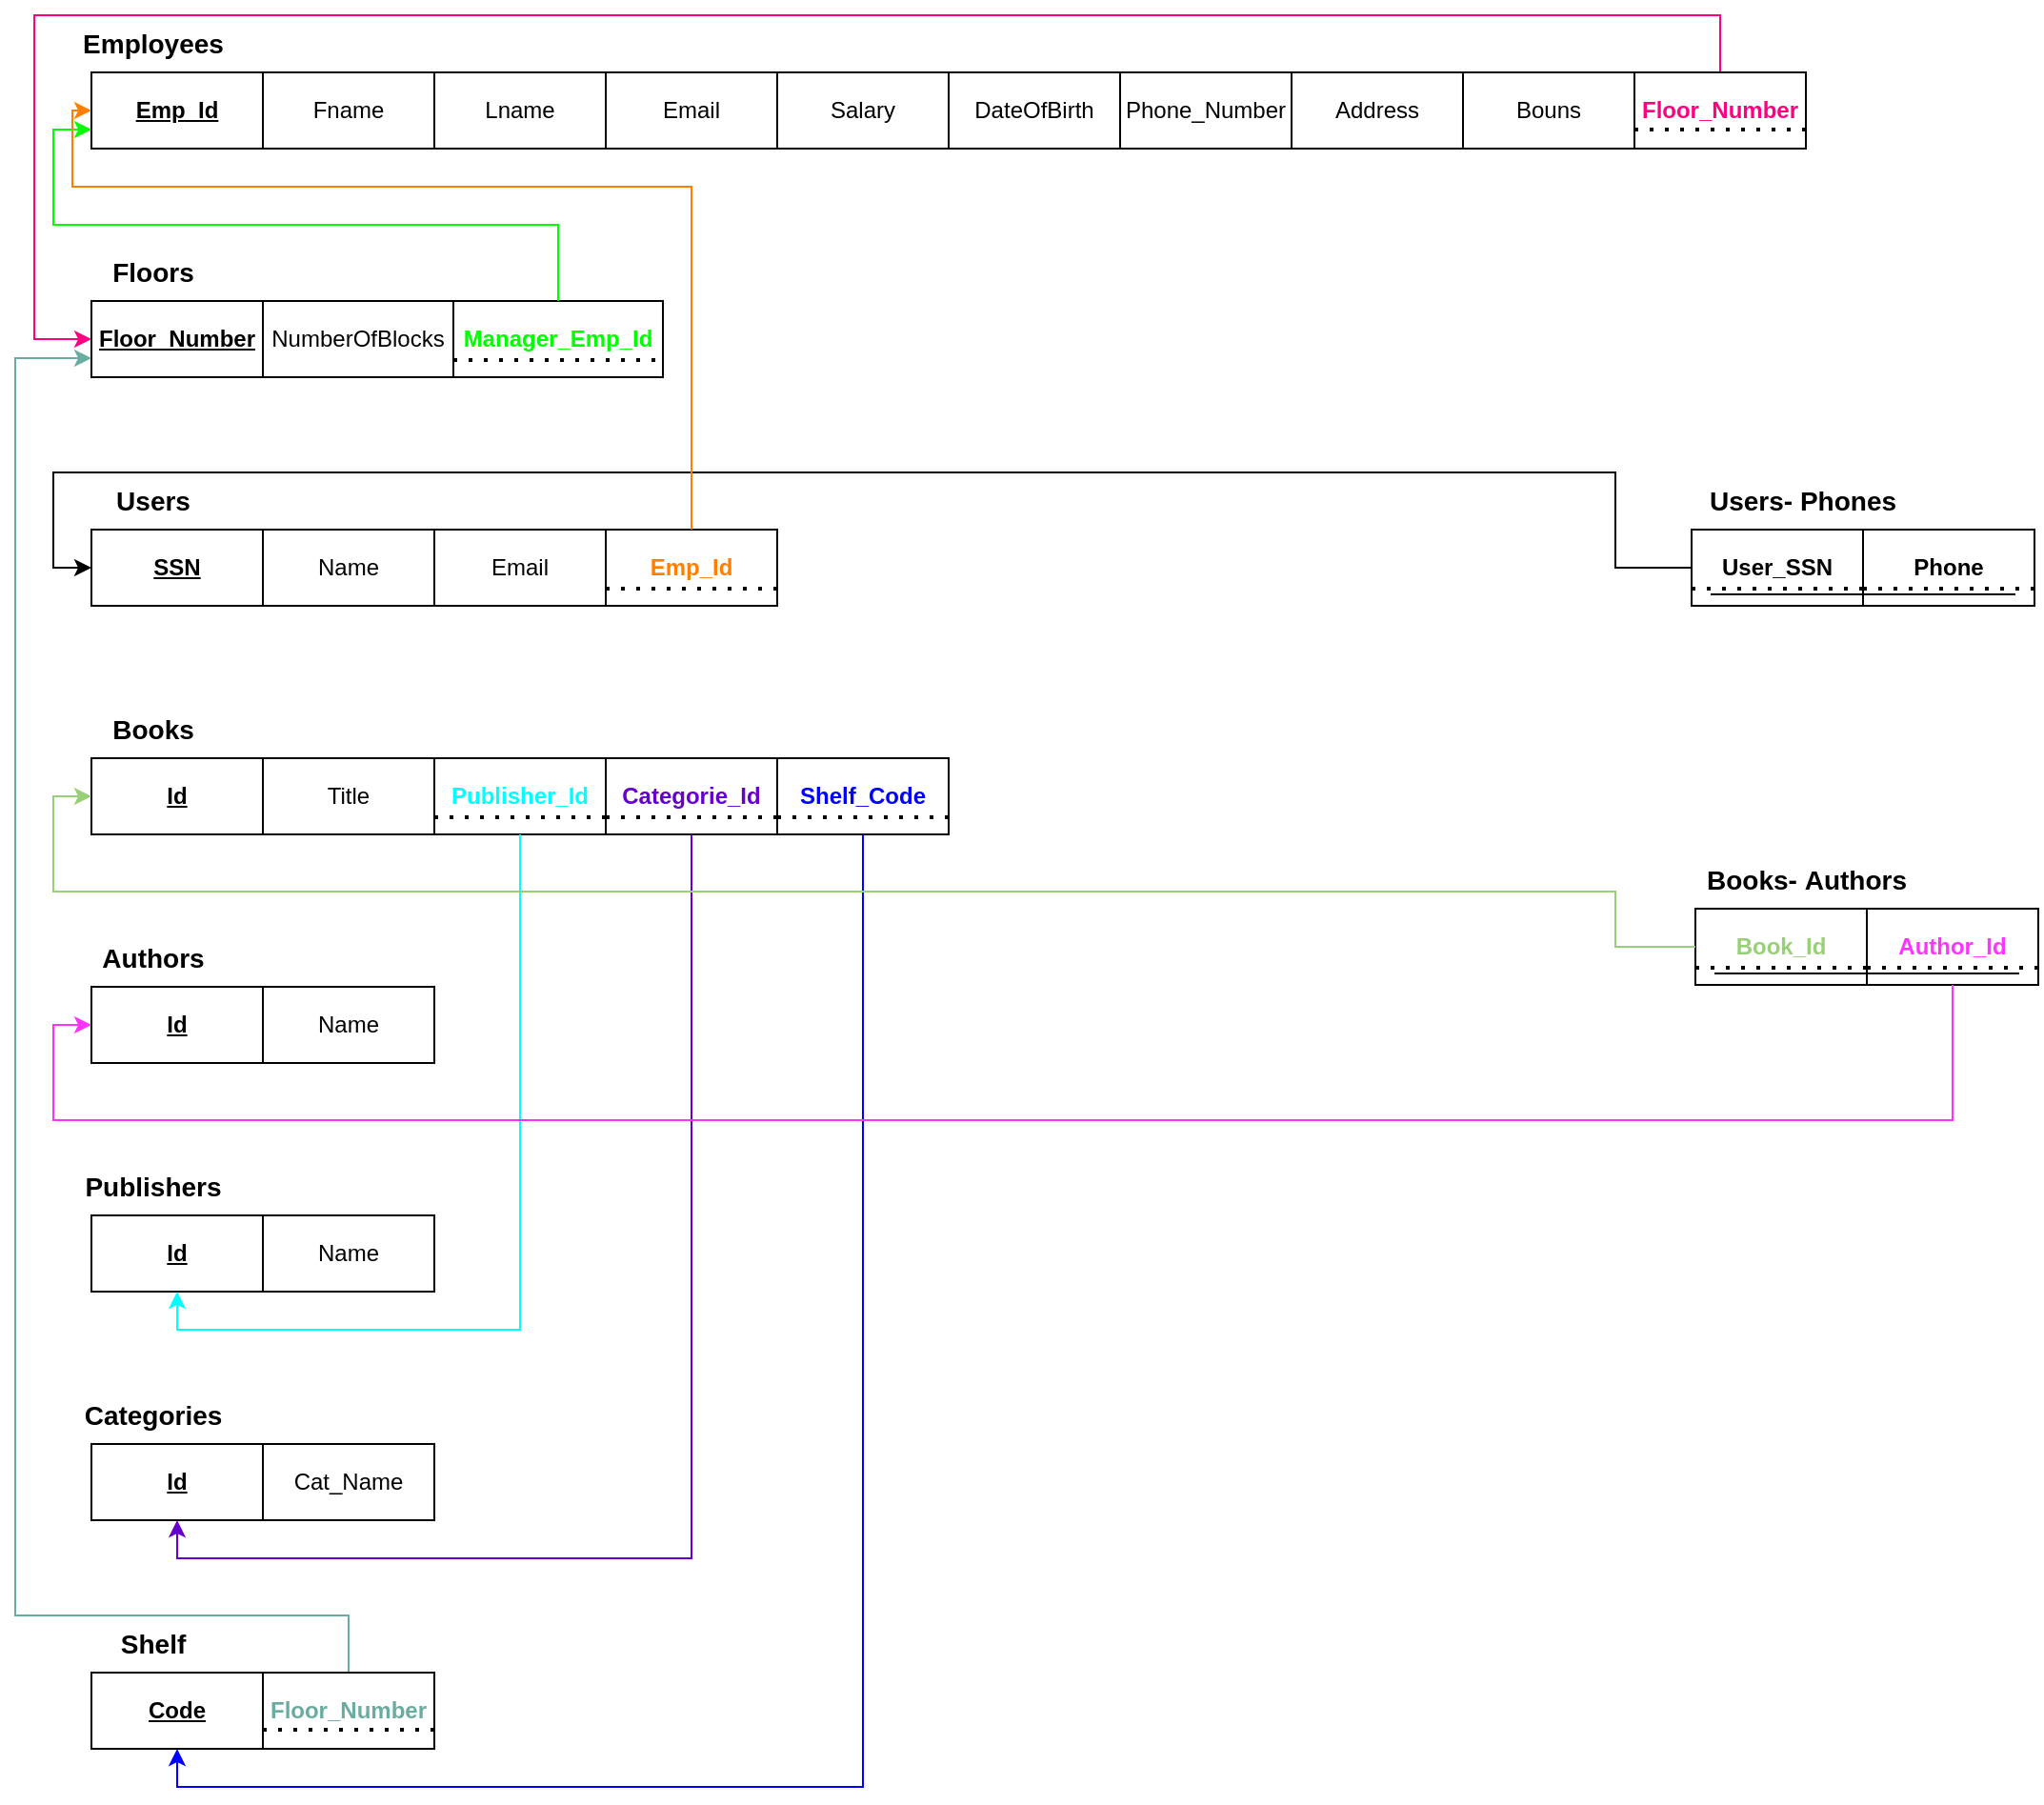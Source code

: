 <mxfile version="24.5.4" type="github" pages="2">
  <diagram name="Page-1" id="48r8_cQcaq0VpSJvsRTj">
    <mxGraphModel dx="2261" dy="772" grid="1" gridSize="10" guides="1" tooltips="1" connect="1" arrows="1" fold="1" page="1" pageScale="1" pageWidth="827" pageHeight="1169" math="0" shadow="0">
      <root>
        <mxCell id="0" />
        <mxCell id="1" parent="0" />
        <mxCell id="ifqbsIFiNC7K6bk33Mm2-1" value="&lt;b&gt;&lt;u&gt;Emp_Id&lt;/u&gt;&lt;/b&gt;" style="rounded=0;whiteSpace=wrap;html=1;" vertex="1" parent="1">
          <mxGeometry x="40" y="70" width="90" height="40" as="geometry" />
        </mxCell>
        <mxCell id="ifqbsIFiNC7K6bk33Mm2-2" value="Fname" style="rounded=0;whiteSpace=wrap;html=1;" vertex="1" parent="1">
          <mxGeometry x="130" y="70" width="90" height="40" as="geometry" />
        </mxCell>
        <mxCell id="ifqbsIFiNC7K6bk33Mm2-3" value="&lt;b&gt;&lt;font style=&quot;font-size: 14px;&quot;&gt;Employees&lt;/font&gt;&lt;/b&gt;" style="text;html=1;align=center;verticalAlign=middle;resizable=0;points=[];autosize=1;strokeColor=none;fillColor=none;" vertex="1" parent="1">
          <mxGeometry x="22" y="40" width="100" height="30" as="geometry" />
        </mxCell>
        <mxCell id="ifqbsIFiNC7K6bk33Mm2-4" value="Lname" style="rounded=0;whiteSpace=wrap;html=1;" vertex="1" parent="1">
          <mxGeometry x="220" y="70" width="90" height="40" as="geometry" />
        </mxCell>
        <mxCell id="ifqbsIFiNC7K6bk33Mm2-5" value="Email" style="rounded=0;whiteSpace=wrap;html=1;" vertex="1" parent="1">
          <mxGeometry x="310" y="70" width="90" height="40" as="geometry" />
        </mxCell>
        <mxCell id="ifqbsIFiNC7K6bk33Mm2-6" value="Salary" style="rounded=0;whiteSpace=wrap;html=1;" vertex="1" parent="1">
          <mxGeometry x="400" y="70" width="90" height="40" as="geometry" />
        </mxCell>
        <mxCell id="ifqbsIFiNC7K6bk33Mm2-7" value="DateOfBirth" style="rounded=0;whiteSpace=wrap;html=1;" vertex="1" parent="1">
          <mxGeometry x="490" y="70" width="90" height="40" as="geometry" />
        </mxCell>
        <mxCell id="ifqbsIFiNC7K6bk33Mm2-8" value="Phone_Number" style="rounded=0;whiteSpace=wrap;html=1;" vertex="1" parent="1">
          <mxGeometry x="580" y="70" width="90" height="40" as="geometry" />
        </mxCell>
        <mxCell id="ifqbsIFiNC7K6bk33Mm2-9" value="Address" style="rounded=0;whiteSpace=wrap;html=1;" vertex="1" parent="1">
          <mxGeometry x="670" y="70" width="90" height="40" as="geometry" />
        </mxCell>
        <mxCell id="ifqbsIFiNC7K6bk33Mm2-10" value="" style="group" vertex="1" connectable="0" parent="1">
          <mxGeometry x="760" y="70" width="90" height="40" as="geometry" />
        </mxCell>
        <mxCell id="ifqbsIFiNC7K6bk33Mm2-11" value="Bouns" style="rounded=0;whiteSpace=wrap;html=1;" vertex="1" parent="ifqbsIFiNC7K6bk33Mm2-10">
          <mxGeometry width="90" height="40" as="geometry" />
        </mxCell>
        <mxCell id="ifqbsIFiNC7K6bk33Mm2-13" value="&lt;b&gt;&lt;u&gt;Floor_Number&lt;/u&gt;&lt;/b&gt;" style="rounded=0;whiteSpace=wrap;html=1;" vertex="1" parent="1">
          <mxGeometry x="40" y="190" width="90" height="40" as="geometry" />
        </mxCell>
        <mxCell id="ifqbsIFiNC7K6bk33Mm2-14" value="NumberOfBlocks" style="rounded=0;whiteSpace=wrap;html=1;" vertex="1" parent="1">
          <mxGeometry x="130" y="190" width="100" height="40" as="geometry" />
        </mxCell>
        <mxCell id="ifqbsIFiNC7K6bk33Mm2-15" value="&lt;font style=&quot;font-size: 14px;&quot;&gt;&lt;b&gt;Floors&lt;/b&gt;&lt;/font&gt;" style="text;html=1;align=center;verticalAlign=middle;resizable=0;points=[];autosize=1;strokeColor=none;fillColor=none;" vertex="1" parent="1">
          <mxGeometry x="37" y="160" width="70" height="30" as="geometry" />
        </mxCell>
        <mxCell id="ifqbsIFiNC7K6bk33Mm2-24" value="&lt;b&gt;&lt;u&gt;SSN&lt;/u&gt;&lt;/b&gt;" style="rounded=0;whiteSpace=wrap;html=1;" vertex="1" parent="1">
          <mxGeometry x="40" y="310" width="90" height="40" as="geometry" />
        </mxCell>
        <mxCell id="ifqbsIFiNC7K6bk33Mm2-25" value="Name" style="rounded=0;whiteSpace=wrap;html=1;" vertex="1" parent="1">
          <mxGeometry x="130" y="310" width="90" height="40" as="geometry" />
        </mxCell>
        <mxCell id="ifqbsIFiNC7K6bk33Mm2-26" value="&lt;b&gt;&lt;font style=&quot;font-size: 14px;&quot;&gt;Users&lt;/font&gt;&lt;/b&gt;" style="text;html=1;align=center;verticalAlign=middle;resizable=0;points=[];autosize=1;strokeColor=none;fillColor=none;" vertex="1" parent="1">
          <mxGeometry x="42" y="280" width="60" height="30" as="geometry" />
        </mxCell>
        <mxCell id="ifqbsIFiNC7K6bk33Mm2-27" value="Email" style="rounded=0;whiteSpace=wrap;html=1;" vertex="1" parent="1">
          <mxGeometry x="220" y="310" width="90" height="40" as="geometry" />
        </mxCell>
        <mxCell id="Z6h4m0RtbVxEihFNf78y-1" value="&lt;b&gt;&lt;font style=&quot;font-size: 14px;&quot;&gt;Users&lt;/font&gt;&lt;/b&gt;&lt;b&gt;&lt;font style=&quot;font-size: 14px;&quot;&gt;-&amp;nbsp;&lt;/font&gt;&lt;/b&gt;&lt;font style=&quot;font-size: 14px;&quot;&gt;&lt;b&gt;Phones&lt;/b&gt;&lt;/font&gt;" style="text;html=1;align=center;verticalAlign=middle;resizable=0;points=[];autosize=1;strokeColor=none;fillColor=none;" vertex="1" parent="1">
          <mxGeometry x="878" y="280" width="120" height="30" as="geometry" />
        </mxCell>
        <mxCell id="Z6h4m0RtbVxEihFNf78y-2" value="" style="group" vertex="1" connectable="0" parent="1">
          <mxGeometry x="880" y="310" width="90" height="40" as="geometry" />
        </mxCell>
        <mxCell id="Z6h4m0RtbVxEihFNf78y-3" value="&lt;span style=&quot;text-wrap: nowrap;&quot;&gt;&lt;font style=&quot;font-size: 12px;&quot;&gt;&lt;b&gt;User_SSN&lt;/b&gt;&lt;/font&gt;&lt;/span&gt;" style="rounded=0;whiteSpace=wrap;html=1;" vertex="1" parent="Z6h4m0RtbVxEihFNf78y-2">
          <mxGeometry width="90" height="40" as="geometry" />
        </mxCell>
        <mxCell id="Z6h4m0RtbVxEihFNf78y-4" value="" style="endArrow=none;dashed=1;html=1;dashPattern=1 3;strokeWidth=2;rounded=0;" edge="1" parent="Z6h4m0RtbVxEihFNf78y-2">
          <mxGeometry width="50" height="50" relative="1" as="geometry">
            <mxPoint y="31" as="sourcePoint" />
            <mxPoint x="90" y="31" as="targetPoint" />
          </mxGeometry>
        </mxCell>
        <mxCell id="Z6h4m0RtbVxEihFNf78y-5" value="" style="group" vertex="1" connectable="0" parent="1">
          <mxGeometry x="970" y="310" width="90" height="40" as="geometry" />
        </mxCell>
        <mxCell id="Z6h4m0RtbVxEihFNf78y-6" value="&lt;b style=&quot;text-wrap: nowrap;&quot;&gt;Phone&lt;/b&gt;" style="rounded=0;whiteSpace=wrap;html=1;" vertex="1" parent="Z6h4m0RtbVxEihFNf78y-5">
          <mxGeometry width="90" height="40" as="geometry" />
        </mxCell>
        <mxCell id="Z6h4m0RtbVxEihFNf78y-7" value="" style="endArrow=none;dashed=1;html=1;dashPattern=1 3;strokeWidth=2;rounded=0;" edge="1" parent="Z6h4m0RtbVxEihFNf78y-5">
          <mxGeometry width="50" height="50" relative="1" as="geometry">
            <mxPoint y="31" as="sourcePoint" />
            <mxPoint x="90" y="31" as="targetPoint" />
          </mxGeometry>
        </mxCell>
        <mxCell id="Z6h4m0RtbVxEihFNf78y-8" value="" style="endArrow=none;html=1;rounded=0;" edge="1" parent="1">
          <mxGeometry width="50" height="50" relative="1" as="geometry">
            <mxPoint x="890" y="344" as="sourcePoint" />
            <mxPoint x="1050" y="344" as="targetPoint" />
          </mxGeometry>
        </mxCell>
        <mxCell id="auoGJHAUkfaszxVUS1Kx-1" style="edgeStyle=orthogonalEdgeStyle;rounded=0;orthogonalLoop=1;jettySize=auto;html=1;exitX=0;exitY=0.5;exitDx=0;exitDy=0;entryX=0;entryY=0.5;entryDx=0;entryDy=0;" edge="1" parent="1" source="Z6h4m0RtbVxEihFNf78y-3" target="ifqbsIFiNC7K6bk33Mm2-24">
          <mxGeometry relative="1" as="geometry">
            <Array as="points">
              <mxPoint x="840" y="330" />
              <mxPoint x="840" y="280" />
              <mxPoint x="20" y="280" />
              <mxPoint x="20" y="330" />
            </Array>
          </mxGeometry>
        </mxCell>
        <mxCell id="-uD8cXTovN-aCHkPF-Ff-1" value="&lt;b&gt;&lt;u&gt;Id&lt;/u&gt;&lt;/b&gt;" style="rounded=0;whiteSpace=wrap;html=1;" vertex="1" parent="1">
          <mxGeometry x="40" y="430" width="90" height="40" as="geometry" />
        </mxCell>
        <mxCell id="-uD8cXTovN-aCHkPF-Ff-3" value="&lt;b&gt;&lt;font style=&quot;font-size: 14px;&quot;&gt;Books&lt;/font&gt;&lt;/b&gt;" style="text;html=1;align=center;verticalAlign=middle;resizable=0;points=[];autosize=1;strokeColor=none;fillColor=none;" vertex="1" parent="1">
          <mxGeometry x="37" y="400" width="70" height="30" as="geometry" />
        </mxCell>
        <mxCell id="-uD8cXTovN-aCHkPF-Ff-4" value="Title" style="rounded=0;whiteSpace=wrap;html=1;" vertex="1" parent="1">
          <mxGeometry x="130" y="430" width="90" height="40" as="geometry" />
        </mxCell>
        <mxCell id="-uD8cXTovN-aCHkPF-Ff-11" value="&lt;b&gt;&lt;u&gt;Id&lt;/u&gt;&lt;/b&gt;" style="rounded=0;whiteSpace=wrap;html=1;" vertex="1" parent="1">
          <mxGeometry x="40" y="550" width="90" height="40" as="geometry" />
        </mxCell>
        <mxCell id="-uD8cXTovN-aCHkPF-Ff-12" value="&lt;b&gt;&lt;font style=&quot;font-size: 14px;&quot;&gt;Authors&lt;/font&gt;&lt;/b&gt;" style="text;html=1;align=center;verticalAlign=middle;resizable=0;points=[];autosize=1;strokeColor=none;fillColor=none;" vertex="1" parent="1">
          <mxGeometry x="32" y="520" width="80" height="30" as="geometry" />
        </mxCell>
        <mxCell id="-uD8cXTovN-aCHkPF-Ff-13" value="Name" style="rounded=0;whiteSpace=wrap;html=1;" vertex="1" parent="1">
          <mxGeometry x="130" y="550" width="90" height="40" as="geometry" />
        </mxCell>
        <mxCell id="-uD8cXTovN-aCHkPF-Ff-14" value="&lt;b&gt;&lt;u&gt;Id&lt;/u&gt;&lt;/b&gt;" style="rounded=0;whiteSpace=wrap;html=1;" vertex="1" parent="1">
          <mxGeometry x="40" y="670" width="90" height="40" as="geometry" />
        </mxCell>
        <mxCell id="-uD8cXTovN-aCHkPF-Ff-15" value="&lt;b&gt;&lt;font style=&quot;font-size: 14px;&quot;&gt;Publishers&lt;/font&gt;&lt;/b&gt;" style="text;html=1;align=center;verticalAlign=middle;resizable=0;points=[];autosize=1;strokeColor=none;fillColor=none;" vertex="1" parent="1">
          <mxGeometry x="22" y="640" width="100" height="30" as="geometry" />
        </mxCell>
        <mxCell id="-uD8cXTovN-aCHkPF-Ff-16" value="Name" style="rounded=0;whiteSpace=wrap;html=1;" vertex="1" parent="1">
          <mxGeometry x="130" y="670" width="90" height="40" as="geometry" />
        </mxCell>
        <mxCell id="-uD8cXTovN-aCHkPF-Ff-17" value="&lt;b&gt;&lt;u&gt;Id&lt;/u&gt;&lt;/b&gt;" style="rounded=0;whiteSpace=wrap;html=1;" vertex="1" parent="1">
          <mxGeometry x="40" y="790" width="90" height="40" as="geometry" />
        </mxCell>
        <mxCell id="-uD8cXTovN-aCHkPF-Ff-18" value="&lt;b&gt;&lt;font style=&quot;font-size: 14px;&quot;&gt;Categories&lt;/font&gt;&lt;/b&gt;" style="text;html=1;align=center;verticalAlign=middle;resizable=0;points=[];autosize=1;strokeColor=none;fillColor=none;" vertex="1" parent="1">
          <mxGeometry x="22" y="760" width="100" height="30" as="geometry" />
        </mxCell>
        <mxCell id="-uD8cXTovN-aCHkPF-Ff-19" value="Cat_Name" style="rounded=0;whiteSpace=wrap;html=1;" vertex="1" parent="1">
          <mxGeometry x="130" y="790" width="90" height="40" as="geometry" />
        </mxCell>
        <mxCell id="-uD8cXTovN-aCHkPF-Ff-20" value="&lt;b&gt;&lt;u&gt;Code&lt;/u&gt;&lt;/b&gt;" style="rounded=0;whiteSpace=wrap;html=1;" vertex="1" parent="1">
          <mxGeometry x="40" y="910" width="90" height="40" as="geometry" />
        </mxCell>
        <mxCell id="-uD8cXTovN-aCHkPF-Ff-21" value="&lt;b&gt;&lt;font style=&quot;font-size: 14px;&quot;&gt;Shelf&lt;/font&gt;&lt;/b&gt;" style="text;html=1;align=center;verticalAlign=middle;resizable=0;points=[];autosize=1;strokeColor=none;fillColor=none;" vertex="1" parent="1">
          <mxGeometry x="42" y="880" width="60" height="30" as="geometry" />
        </mxCell>
        <mxCell id="GfRSzQNC6h15IJKP-lV_-1" value="" style="group" vertex="1" connectable="0" parent="1">
          <mxGeometry x="230" y="190" width="110" height="40" as="geometry" />
        </mxCell>
        <mxCell id="GfRSzQNC6h15IJKP-lV_-2" value="&lt;span style=&quot;text-wrap: nowrap;&quot;&gt;&lt;font color=&quot;#00ff00&quot; style=&quot;font-size: 12px;&quot;&gt;&lt;b&gt;Manager_Emp_Id&lt;/b&gt;&lt;/font&gt;&lt;/span&gt;" style="rounded=0;whiteSpace=wrap;html=1;" vertex="1" parent="GfRSzQNC6h15IJKP-lV_-1">
          <mxGeometry width="110.0" height="40" as="geometry" />
        </mxCell>
        <mxCell id="GfRSzQNC6h15IJKP-lV_-3" value="" style="endArrow=none;dashed=1;html=1;dashPattern=1 3;strokeWidth=2;rounded=0;" edge="1" parent="GfRSzQNC6h15IJKP-lV_-1">
          <mxGeometry width="50" height="50" relative="1" as="geometry">
            <mxPoint y="31" as="sourcePoint" />
            <mxPoint x="110.0" y="31" as="targetPoint" />
          </mxGeometry>
        </mxCell>
        <mxCell id="idoKZYTkuQi6-y9X6nNr-1" style="edgeStyle=orthogonalEdgeStyle;rounded=0;orthogonalLoop=1;jettySize=auto;html=1;exitX=0.5;exitY=0;exitDx=0;exitDy=0;strokeColor=#00FF00;entryX=0;entryY=0.75;entryDx=0;entryDy=0;" edge="1" parent="1" source="GfRSzQNC6h15IJKP-lV_-2" target="ifqbsIFiNC7K6bk33Mm2-1">
          <mxGeometry relative="1" as="geometry">
            <mxPoint x="510" y="180" as="targetPoint" />
          </mxGeometry>
        </mxCell>
        <mxCell id="LgdalkXvu7OYn9275jKu-1" style="edgeStyle=orthogonalEdgeStyle;rounded=0;orthogonalLoop=1;jettySize=auto;html=1;exitX=0.5;exitY=0;exitDx=0;exitDy=0;entryX=0;entryY=0.5;entryDx=0;entryDy=0;strokeColor=#FF0080;" edge="1" parent="1" source="idoKZYTkuQi6-y9X6nNr-2" target="ifqbsIFiNC7K6bk33Mm2-13">
          <mxGeometry relative="1" as="geometry">
            <Array as="points">
              <mxPoint x="895" y="40" />
              <mxPoint x="10" y="40" />
              <mxPoint x="10" y="210" />
            </Array>
          </mxGeometry>
        </mxCell>
        <mxCell id="idoKZYTkuQi6-y9X6nNr-2" value="&lt;b&gt;&lt;font color=&quot;#ff0080&quot;&gt;Floor_Number&lt;/font&gt;&lt;/b&gt;" style="rounded=0;whiteSpace=wrap;html=1;" vertex="1" parent="1">
          <mxGeometry x="850" y="70" width="90" height="40" as="geometry" />
        </mxCell>
        <mxCell id="idoKZYTkuQi6-y9X6nNr-3" value="" style="endArrow=none;dashed=1;html=1;dashPattern=1 3;strokeWidth=2;rounded=0;" edge="1" parent="1">
          <mxGeometry width="50" height="50" relative="1" as="geometry">
            <mxPoint x="850" y="100" as="sourcePoint" />
            <mxPoint x="940" y="100" as="targetPoint" />
          </mxGeometry>
        </mxCell>
        <mxCell id="LgdalkXvu7OYn9275jKu-2" value="" style="group" vertex="1" connectable="0" parent="1">
          <mxGeometry x="310" y="310" width="90" height="40" as="geometry" />
        </mxCell>
        <mxCell id="LgdalkXvu7OYn9275jKu-3" value="&lt;span style=&quot;text-wrap: nowrap;&quot;&gt;&lt;font color=&quot;#ff8000&quot; style=&quot;font-size: 12px;&quot;&gt;&lt;b style=&quot;&quot;&gt;Emp_Id&lt;/b&gt;&lt;/font&gt;&lt;/span&gt;" style="rounded=0;whiteSpace=wrap;html=1;" vertex="1" parent="LgdalkXvu7OYn9275jKu-2">
          <mxGeometry width="90" height="40" as="geometry" />
        </mxCell>
        <mxCell id="LgdalkXvu7OYn9275jKu-4" value="" style="endArrow=none;dashed=1;html=1;dashPattern=1 3;strokeWidth=2;rounded=0;" edge="1" parent="LgdalkXvu7OYn9275jKu-2">
          <mxGeometry width="50" height="50" relative="1" as="geometry">
            <mxPoint y="31" as="sourcePoint" />
            <mxPoint x="90" y="31" as="targetPoint" />
          </mxGeometry>
        </mxCell>
        <mxCell id="LgdalkXvu7OYn9275jKu-5" style="edgeStyle=orthogonalEdgeStyle;rounded=0;orthogonalLoop=1;jettySize=auto;html=1;exitX=0.5;exitY=0;exitDx=0;exitDy=0;entryX=0;entryY=0.5;entryDx=0;entryDy=0;strokeColor=#FF8000;" edge="1" parent="1" source="LgdalkXvu7OYn9275jKu-3" target="ifqbsIFiNC7K6bk33Mm2-1">
          <mxGeometry relative="1" as="geometry">
            <Array as="points">
              <mxPoint x="355" y="130" />
              <mxPoint x="30" y="130" />
              <mxPoint x="30" y="90" />
            </Array>
          </mxGeometry>
        </mxCell>
        <mxCell id="LgdalkXvu7OYn9275jKu-10" style="edgeStyle=orthogonalEdgeStyle;rounded=0;orthogonalLoop=1;jettySize=auto;html=1;exitX=0.5;exitY=0;exitDx=0;exitDy=0;entryX=0;entryY=0.75;entryDx=0;entryDy=0;strokeColor=#69ADA1;" edge="1" parent="1" source="LgdalkXvu7OYn9275jKu-6" target="ifqbsIFiNC7K6bk33Mm2-13">
          <mxGeometry relative="1" as="geometry">
            <Array as="points">
              <mxPoint x="175" y="880" />
              <mxPoint y="880" />
              <mxPoint y="220" />
            </Array>
          </mxGeometry>
        </mxCell>
        <mxCell id="LgdalkXvu7OYn9275jKu-6" value="&lt;b&gt;&lt;font color=&quot;#69ada1&quot;&gt;Floor_Number&lt;/font&gt;&lt;/b&gt;" style="rounded=0;whiteSpace=wrap;html=1;" vertex="1" parent="1">
          <mxGeometry x="130" y="910" width="90" height="40" as="geometry" />
        </mxCell>
        <mxCell id="LgdalkXvu7OYn9275jKu-7" value="" style="endArrow=none;dashed=1;html=1;dashPattern=1 3;strokeWidth=2;rounded=0;" edge="1" parent="1">
          <mxGeometry width="50" height="50" relative="1" as="geometry">
            <mxPoint x="130" y="940" as="sourcePoint" />
            <mxPoint x="220" y="940" as="targetPoint" />
          </mxGeometry>
        </mxCell>
        <mxCell id="LgdalkXvu7OYn9275jKu-12" value="" style="group" vertex="1" connectable="0" parent="1">
          <mxGeometry x="220" y="430" width="90" height="40" as="geometry" />
        </mxCell>
        <mxCell id="LgdalkXvu7OYn9275jKu-13" value="&lt;font color=&quot;#00ffff&quot;&gt;&lt;span style=&quot;text-wrap: nowrap;&quot;&gt;&lt;font style=&quot;font-size: 12px;&quot;&gt;&lt;b&gt;Publisher&lt;/b&gt;&lt;/font&gt;&lt;/span&gt;&lt;span style=&quot;text-wrap: nowrap;&quot;&gt;&lt;font style=&quot;font-size: 12px;&quot;&gt;&lt;b style=&quot;&quot;&gt;_Id&lt;/b&gt;&lt;/font&gt;&lt;/span&gt;&lt;/font&gt;" style="rounded=0;whiteSpace=wrap;html=1;" vertex="1" parent="LgdalkXvu7OYn9275jKu-12">
          <mxGeometry width="90" height="40" as="geometry" />
        </mxCell>
        <mxCell id="LgdalkXvu7OYn9275jKu-14" value="" style="endArrow=none;dashed=1;html=1;dashPattern=1 3;strokeWidth=2;rounded=0;" edge="1" parent="LgdalkXvu7OYn9275jKu-12">
          <mxGeometry width="50" height="50" relative="1" as="geometry">
            <mxPoint y="31" as="sourcePoint" />
            <mxPoint x="90" y="31" as="targetPoint" />
          </mxGeometry>
        </mxCell>
        <mxCell id="LgdalkXvu7OYn9275jKu-15" style="edgeStyle=orthogonalEdgeStyle;rounded=0;orthogonalLoop=1;jettySize=auto;html=1;exitX=0.5;exitY=1;exitDx=0;exitDy=0;entryX=0.5;entryY=1;entryDx=0;entryDy=0;strokeColor=#00FFFF;" edge="1" parent="1" source="LgdalkXvu7OYn9275jKu-13" target="-uD8cXTovN-aCHkPF-Ff-14">
          <mxGeometry relative="1" as="geometry" />
        </mxCell>
        <mxCell id="LgdalkXvu7OYn9275jKu-16" value="" style="group" vertex="1" connectable="0" parent="1">
          <mxGeometry x="310" y="430" width="90" height="40" as="geometry" />
        </mxCell>
        <mxCell id="LgdalkXvu7OYn9275jKu-17" value="&lt;font color=&quot;#6600cc&quot;&gt;&lt;b style=&quot;text-wrap: nowrap;&quot;&gt;&lt;font style=&quot;font-size: 12px;&quot;&gt;Categorie&lt;/font&gt;&lt;/b&gt;&lt;span style=&quot;text-wrap: nowrap;&quot;&gt;&lt;font style=&quot;font-size: 12px;&quot;&gt;&lt;b style=&quot;&quot;&gt;_Id&lt;/b&gt;&lt;/font&gt;&lt;/span&gt;&lt;/font&gt;" style="rounded=0;whiteSpace=wrap;html=1;" vertex="1" parent="LgdalkXvu7OYn9275jKu-16">
          <mxGeometry width="90" height="40" as="geometry" />
        </mxCell>
        <mxCell id="LgdalkXvu7OYn9275jKu-18" value="" style="endArrow=none;dashed=1;html=1;dashPattern=1 3;strokeWidth=2;rounded=0;" edge="1" parent="LgdalkXvu7OYn9275jKu-16">
          <mxGeometry width="50" height="50" relative="1" as="geometry">
            <mxPoint y="31" as="sourcePoint" />
            <mxPoint x="90" y="31" as="targetPoint" />
          </mxGeometry>
        </mxCell>
        <mxCell id="LgdalkXvu7OYn9275jKu-19" style="edgeStyle=orthogonalEdgeStyle;rounded=0;orthogonalLoop=1;jettySize=auto;html=1;entryX=0.5;entryY=1;entryDx=0;entryDy=0;strokeColor=#6600CC;" edge="1" parent="1" source="LgdalkXvu7OYn9275jKu-17" target="-uD8cXTovN-aCHkPF-Ff-17">
          <mxGeometry relative="1" as="geometry">
            <Array as="points">
              <mxPoint x="355" y="850" />
              <mxPoint x="85" y="850" />
            </Array>
          </mxGeometry>
        </mxCell>
        <mxCell id="LgdalkXvu7OYn9275jKu-20" value="" style="group" vertex="1" connectable="0" parent="1">
          <mxGeometry x="400" y="430" width="90" height="40" as="geometry" />
        </mxCell>
        <mxCell id="LgdalkXvu7OYn9275jKu-21" value="&lt;b style=&quot;&quot;&gt;&lt;font color=&quot;#0000ff&quot; style=&quot;font-size: 12px;&quot;&gt;&lt;span style=&quot;text-wrap: nowrap;&quot;&gt;&lt;font style=&quot;&quot;&gt;Shelf_&lt;/font&gt;&lt;/span&gt;Code&lt;/font&gt;&lt;/b&gt;" style="rounded=0;whiteSpace=wrap;html=1;" vertex="1" parent="LgdalkXvu7OYn9275jKu-20">
          <mxGeometry width="90" height="40" as="geometry" />
        </mxCell>
        <mxCell id="LgdalkXvu7OYn9275jKu-22" value="" style="endArrow=none;dashed=1;html=1;dashPattern=1 3;strokeWidth=2;rounded=0;" edge="1" parent="LgdalkXvu7OYn9275jKu-20">
          <mxGeometry width="50" height="50" relative="1" as="geometry">
            <mxPoint y="31" as="sourcePoint" />
            <mxPoint x="90" y="31" as="targetPoint" />
          </mxGeometry>
        </mxCell>
        <mxCell id="LgdalkXvu7OYn9275jKu-24" style="edgeStyle=orthogonalEdgeStyle;rounded=0;orthogonalLoop=1;jettySize=auto;html=1;exitX=0.5;exitY=1;exitDx=0;exitDy=0;entryX=0.5;entryY=1;entryDx=0;entryDy=0;strokeColor=#0000FF;" edge="1" parent="1" source="LgdalkXvu7OYn9275jKu-21" target="-uD8cXTovN-aCHkPF-Ff-20">
          <mxGeometry relative="1" as="geometry" />
        </mxCell>
        <mxCell id="1w7A-ojLdipBDc1vUtEf-1" value="&lt;b&gt;&lt;font style=&quot;font-size: 14px;&quot;&gt;Books&lt;/font&gt;&lt;/b&gt;&lt;b&gt;&lt;font style=&quot;font-size: 14px;&quot;&gt;-&amp;nbsp;&lt;/font&gt;&lt;/b&gt;&lt;b&gt;&lt;font style=&quot;font-size: 14px;&quot;&gt;Authors&lt;/font&gt;&lt;/b&gt;" style="text;html=1;align=center;verticalAlign=middle;resizable=0;points=[];autosize=1;strokeColor=none;fillColor=none;" vertex="1" parent="1">
          <mxGeometry x="875" y="479" width="130" height="30" as="geometry" />
        </mxCell>
        <mxCell id="1w7A-ojLdipBDc1vUtEf-2" value="" style="group" vertex="1" connectable="0" parent="1">
          <mxGeometry x="882" y="509" width="90" height="40" as="geometry" />
        </mxCell>
        <mxCell id="1w7A-ojLdipBDc1vUtEf-3" value="&lt;span style=&quot;text-wrap: nowrap;&quot;&gt;&lt;font color=&quot;#97d077&quot; style=&quot;font-size: 12px;&quot;&gt;&lt;b&gt;Book_Id&lt;/b&gt;&lt;/font&gt;&lt;/span&gt;" style="rounded=0;whiteSpace=wrap;html=1;" vertex="1" parent="1w7A-ojLdipBDc1vUtEf-2">
          <mxGeometry width="90" height="40" as="geometry" />
        </mxCell>
        <mxCell id="1w7A-ojLdipBDc1vUtEf-4" value="" style="endArrow=none;dashed=1;html=1;dashPattern=1 3;strokeWidth=2;rounded=0;" edge="1" parent="1w7A-ojLdipBDc1vUtEf-2">
          <mxGeometry width="50" height="50" relative="1" as="geometry">
            <mxPoint y="31" as="sourcePoint" />
            <mxPoint x="90" y="31" as="targetPoint" />
          </mxGeometry>
        </mxCell>
        <mxCell id="1w7A-ojLdipBDc1vUtEf-5" value="" style="group" vertex="1" connectable="0" parent="1">
          <mxGeometry x="972" y="509" width="90" height="40" as="geometry" />
        </mxCell>
        <mxCell id="1w7A-ojLdipBDc1vUtEf-6" value="&lt;b style=&quot;text-wrap: nowrap;&quot;&gt;&lt;font color=&quot;#ff33ff&quot;&gt;Author_Id&lt;/font&gt;&lt;/b&gt;" style="rounded=0;whiteSpace=wrap;html=1;" vertex="1" parent="1w7A-ojLdipBDc1vUtEf-5">
          <mxGeometry width="90" height="40" as="geometry" />
        </mxCell>
        <mxCell id="1w7A-ojLdipBDc1vUtEf-7" value="" style="endArrow=none;dashed=1;html=1;dashPattern=1 3;strokeWidth=2;rounded=0;" edge="1" parent="1w7A-ojLdipBDc1vUtEf-5">
          <mxGeometry width="50" height="50" relative="1" as="geometry">
            <mxPoint y="31" as="sourcePoint" />
            <mxPoint x="90" y="31" as="targetPoint" />
          </mxGeometry>
        </mxCell>
        <mxCell id="1w7A-ojLdipBDc1vUtEf-8" value="" style="endArrow=none;html=1;rounded=0;" edge="1" parent="1">
          <mxGeometry width="50" height="50" relative="1" as="geometry">
            <mxPoint x="892" y="543" as="sourcePoint" />
            <mxPoint x="1052" y="543" as="targetPoint" />
          </mxGeometry>
        </mxCell>
        <mxCell id="1w7A-ojLdipBDc1vUtEf-9" style="edgeStyle=orthogonalEdgeStyle;rounded=0;orthogonalLoop=1;jettySize=auto;html=1;exitX=0;exitY=0.5;exitDx=0;exitDy=0;entryX=0;entryY=0.5;entryDx=0;entryDy=0;strokeColor=#97D077;" edge="1" parent="1" source="1w7A-ojLdipBDc1vUtEf-3" target="-uD8cXTovN-aCHkPF-Ff-1">
          <mxGeometry relative="1" as="geometry">
            <Array as="points">
              <mxPoint x="840" y="529" />
              <mxPoint x="840" y="500" />
              <mxPoint x="20" y="500" />
              <mxPoint x="20" y="450" />
            </Array>
          </mxGeometry>
        </mxCell>
        <mxCell id="1w7A-ojLdipBDc1vUtEf-10" style="edgeStyle=orthogonalEdgeStyle;rounded=0;orthogonalLoop=1;jettySize=auto;html=1;exitX=0.5;exitY=1;exitDx=0;exitDy=0;entryX=0;entryY=0.5;entryDx=0;entryDy=0;strokeColor=#FF33FF;" edge="1" parent="1" source="1w7A-ojLdipBDc1vUtEf-6" target="-uD8cXTovN-aCHkPF-Ff-11">
          <mxGeometry relative="1" as="geometry">
            <Array as="points">
              <mxPoint x="1017" y="620" />
              <mxPoint x="20" y="620" />
              <mxPoint x="20" y="570" />
            </Array>
          </mxGeometry>
        </mxCell>
      </root>
    </mxGraphModel>
  </diagram>
  <diagram id="o1uo5GrJhjWH53zKfSuL" name="Page-2">
    <mxGraphModel dx="1674" dy="772" grid="1" gridSize="10" guides="1" tooltips="1" connect="1" arrows="1" fold="1" page="1" pageScale="1" pageWidth="827" pageHeight="1169" math="0" shadow="0">
      <root>
        <mxCell id="0" />
        <mxCell id="1" parent="0" />
        <mxCell id="vRAz7F9bR1ggfxWsGYyU-1" value="&lt;u&gt;&lt;b&gt;Id&lt;/b&gt;&lt;/u&gt;" style="rounded=0;whiteSpace=wrap;html=1;" vertex="1" parent="1">
          <mxGeometry x="40" y="70" width="90" height="40" as="geometry" />
        </mxCell>
        <mxCell id="vRAz7F9bR1ggfxWsGYyU-2" value="Name" style="rounded=0;whiteSpace=wrap;html=1;" vertex="1" parent="1">
          <mxGeometry x="130" y="70" width="90" height="40" as="geometry" />
        </mxCell>
        <mxCell id="vRAz7F9bR1ggfxWsGYyU-3" value="&lt;b&gt;&lt;font style=&quot;font-size: 14px;&quot;&gt;Employees&lt;/font&gt;&lt;/b&gt;" style="text;html=1;align=center;verticalAlign=middle;resizable=0;points=[];autosize=1;strokeColor=none;fillColor=none;" vertex="1" parent="1">
          <mxGeometry x="22" y="40" width="100" height="30" as="geometry" />
        </mxCell>
        <mxCell id="vRAz7F9bR1ggfxWsGYyU-4" value="Adress" style="rounded=0;whiteSpace=wrap;html=1;" vertex="1" parent="1">
          <mxGeometry x="220" y="70" width="90" height="40" as="geometry" />
        </mxCell>
        <mxCell id="vRAz7F9bR1ggfxWsGYyU-5" value="Gender" style="rounded=0;whiteSpace=wrap;html=1;" vertex="1" parent="1">
          <mxGeometry x="310" y="70" width="90" height="40" as="geometry" />
        </mxCell>
        <mxCell id="vRAz7F9bR1ggfxWsGYyU-6" value="Position" style="rounded=0;whiteSpace=wrap;html=1;" vertex="1" parent="1">
          <mxGeometry x="400" y="70" width="90" height="40" as="geometry" />
        </mxCell>
        <mxCell id="vRAz7F9bR1ggfxWsGYyU-7" value="Birth_Day" style="rounded=0;whiteSpace=wrap;html=1;" vertex="1" parent="1">
          <mxGeometry x="490" y="70" width="90" height="40" as="geometry" />
        </mxCell>
        <mxCell id="vRAz7F9bR1ggfxWsGYyU-8" value="Birth_Month" style="rounded=0;whiteSpace=wrap;html=1;" vertex="1" parent="1">
          <mxGeometry x="580" y="70" width="90" height="40" as="geometry" />
        </mxCell>
        <mxCell id="vRAz7F9bR1ggfxWsGYyU-9" value="Birth_Year" style="rounded=0;whiteSpace=wrap;html=1;" vertex="1" parent="1">
          <mxGeometry x="670" y="70" width="90" height="40" as="geometry" />
        </mxCell>
        <mxCell id="vRAz7F9bR1ggfxWsGYyU-10" value="&lt;b&gt;&lt;font style=&quot;font-size: 14px;&quot;&gt;Employees&lt;/font&gt;&lt;/b&gt;&lt;b&gt;&lt;font style=&quot;font-size: 14px;&quot;&gt;&amp;nbsp;-&amp;nbsp;&lt;/font&gt;&lt;font style=&quot;font-size: 14px;&quot;&gt;Qualifications&lt;/font&gt;&lt;/b&gt;" style="text;html=1;align=center;verticalAlign=middle;resizable=0;points=[];autosize=1;strokeColor=none;fillColor=none;" vertex="1" parent="1">
          <mxGeometry x="990" y="40" width="200" height="30" as="geometry" />
        </mxCell>
        <mxCell id="vRAz7F9bR1ggfxWsGYyU-11" value="" style="group" vertex="1" connectable="0" parent="1">
          <mxGeometry x="1001" y="70" width="90" height="40" as="geometry" />
        </mxCell>
        <mxCell id="vRAz7F9bR1ggfxWsGYyU-12" value="&lt;span style=&quot;text-wrap: nowrap;&quot;&gt;&lt;font style=&quot;font-size: 12px;&quot;&gt;&lt;b&gt;Emp_Id&lt;/b&gt;&lt;/font&gt;&lt;/span&gt;" style="rounded=0;whiteSpace=wrap;html=1;" vertex="1" parent="vRAz7F9bR1ggfxWsGYyU-11">
          <mxGeometry width="90" height="40" as="geometry" />
        </mxCell>
        <mxCell id="vRAz7F9bR1ggfxWsGYyU-13" value="" style="endArrow=none;dashed=1;html=1;dashPattern=1 3;strokeWidth=2;rounded=0;" edge="1" parent="vRAz7F9bR1ggfxWsGYyU-11">
          <mxGeometry width="50" height="50" relative="1" as="geometry">
            <mxPoint y="31" as="sourcePoint" />
            <mxPoint x="90" y="31" as="targetPoint" />
          </mxGeometry>
        </mxCell>
        <mxCell id="vRAz7F9bR1ggfxWsGYyU-14" value="" style="group" vertex="1" connectable="0" parent="1">
          <mxGeometry x="1091" y="70" width="90" height="40" as="geometry" />
        </mxCell>
        <mxCell id="vRAz7F9bR1ggfxWsGYyU-15" value="&lt;span style=&quot;text-wrap: nowrap;&quot;&gt;&lt;font style=&quot;font-size: 12px;&quot;&gt;&lt;b&gt;Qualifications&lt;/b&gt;&lt;/font&gt;&lt;/span&gt;" style="rounded=0;whiteSpace=wrap;html=1;" vertex="1" parent="vRAz7F9bR1ggfxWsGYyU-14">
          <mxGeometry width="90" height="40" as="geometry" />
        </mxCell>
        <mxCell id="vRAz7F9bR1ggfxWsGYyU-16" value="" style="endArrow=none;dashed=1;html=1;dashPattern=1 3;strokeWidth=2;rounded=0;" edge="1" parent="vRAz7F9bR1ggfxWsGYyU-14">
          <mxGeometry width="50" height="50" relative="1" as="geometry">
            <mxPoint y="31" as="sourcePoint" />
            <mxPoint x="90" y="31" as="targetPoint" />
          </mxGeometry>
        </mxCell>
        <mxCell id="vRAz7F9bR1ggfxWsGYyU-17" value="" style="endArrow=none;html=1;rounded=0;" edge="1" parent="1">
          <mxGeometry width="50" height="50" relative="1" as="geometry">
            <mxPoint x="1011" y="104" as="sourcePoint" />
            <mxPoint x="1171" y="104" as="targetPoint" />
          </mxGeometry>
        </mxCell>
        <mxCell id="vRAz7F9bR1ggfxWsGYyU-18" style="edgeStyle=orthogonalEdgeStyle;rounded=0;orthogonalLoop=1;jettySize=auto;html=1;exitX=0;exitY=0.5;exitDx=0;exitDy=0;entryX=0;entryY=0.5;entryDx=0;entryDy=0;" edge="1" parent="1" source="vRAz7F9bR1ggfxWsGYyU-12" target="vRAz7F9bR1ggfxWsGYyU-1">
          <mxGeometry relative="1" as="geometry">
            <Array as="points">
              <mxPoint x="960" y="90" />
              <mxPoint x="960" y="40" />
              <mxPoint x="20" y="40" />
              <mxPoint x="20" y="90" />
            </Array>
          </mxGeometry>
        </mxCell>
        <mxCell id="vRAz7F9bR1ggfxWsGYyU-19" value="&lt;u&gt;&lt;b&gt;Id&lt;/b&gt;&lt;/u&gt;" style="rounded=0;whiteSpace=wrap;html=1;" vertex="1" parent="1">
          <mxGeometry x="40" y="180" width="90" height="40" as="geometry" />
        </mxCell>
        <mxCell id="vRAz7F9bR1ggfxWsGYyU-20" value="Name" style="rounded=0;whiteSpace=wrap;html=1;" vertex="1" parent="1">
          <mxGeometry x="130" y="180" width="90" height="40" as="geometry" />
        </mxCell>
        <mxCell id="vRAz7F9bR1ggfxWsGYyU-21" value="&lt;b&gt;&lt;font style=&quot;font-size: 14px;&quot;&gt;Airlines&lt;/font&gt;&lt;/b&gt;" style="text;html=1;align=center;verticalAlign=middle;resizable=0;points=[];autosize=1;strokeColor=none;fillColor=none;" vertex="1" parent="1">
          <mxGeometry x="35" y="150" width="70" height="30" as="geometry" />
        </mxCell>
        <mxCell id="vRAz7F9bR1ggfxWsGYyU-22" value="Contact_preson" style="rounded=0;whiteSpace=wrap;html=1;" vertex="1" parent="1">
          <mxGeometry x="220" y="180" width="90" height="40" as="geometry" />
        </mxCell>
        <mxCell id="vRAz7F9bR1ggfxWsGYyU-23" value="Adress" style="rounded=0;whiteSpace=wrap;html=1;" vertex="1" parent="1">
          <mxGeometry x="310" y="180" width="90" height="40" as="geometry" />
        </mxCell>
        <mxCell id="vRAz7F9bR1ggfxWsGYyU-24" value="&lt;b&gt;&lt;font style=&quot;font-size: 14px;&quot;&gt;Airlines&amp;nbsp;&lt;/font&gt;&lt;/b&gt;&lt;b&gt;&lt;font style=&quot;font-size: 14px;&quot;&gt;-&amp;nbsp;&lt;/font&gt;&lt;/b&gt;&lt;font style=&quot;font-size: 14px;&quot;&gt;&lt;b&gt;Phones&lt;/b&gt;&lt;/font&gt;" style="text;html=1;align=center;verticalAlign=middle;resizable=0;points=[];autosize=1;strokeColor=none;fillColor=none;" vertex="1" parent="1">
          <mxGeometry x="986" y="150" width="140" height="30" as="geometry" />
        </mxCell>
        <mxCell id="vRAz7F9bR1ggfxWsGYyU-25" value="" style="group" vertex="1" connectable="0" parent="1">
          <mxGeometry x="998" y="180" width="90" height="40" as="geometry" />
        </mxCell>
        <mxCell id="vRAz7F9bR1ggfxWsGYyU-26" value="&lt;span style=&quot;text-wrap: nowrap;&quot;&gt;&lt;font style=&quot;font-size: 12px;&quot;&gt;&lt;b&gt;Airline_id&lt;/b&gt;&lt;/font&gt;&lt;/span&gt;" style="rounded=0;whiteSpace=wrap;html=1;" vertex="1" parent="vRAz7F9bR1ggfxWsGYyU-25">
          <mxGeometry width="90" height="40" as="geometry" />
        </mxCell>
        <mxCell id="vRAz7F9bR1ggfxWsGYyU-27" value="" style="endArrow=none;dashed=1;html=1;dashPattern=1 3;strokeWidth=2;rounded=0;" edge="1" parent="vRAz7F9bR1ggfxWsGYyU-25">
          <mxGeometry width="50" height="50" relative="1" as="geometry">
            <mxPoint y="31" as="sourcePoint" />
            <mxPoint x="90" y="31" as="targetPoint" />
          </mxGeometry>
        </mxCell>
        <mxCell id="vRAz7F9bR1ggfxWsGYyU-28" value="" style="group" vertex="1" connectable="0" parent="1">
          <mxGeometry x="1088" y="180" width="90" height="40" as="geometry" />
        </mxCell>
        <mxCell id="vRAz7F9bR1ggfxWsGYyU-29" value="&lt;b style=&quot;text-wrap: nowrap;&quot;&gt;Phone&lt;/b&gt;" style="rounded=0;whiteSpace=wrap;html=1;" vertex="1" parent="vRAz7F9bR1ggfxWsGYyU-28">
          <mxGeometry width="90" height="40" as="geometry" />
        </mxCell>
        <mxCell id="vRAz7F9bR1ggfxWsGYyU-30" value="" style="endArrow=none;dashed=1;html=1;dashPattern=1 3;strokeWidth=2;rounded=0;" edge="1" parent="vRAz7F9bR1ggfxWsGYyU-28">
          <mxGeometry width="50" height="50" relative="1" as="geometry">
            <mxPoint y="31" as="sourcePoint" />
            <mxPoint x="90" y="31" as="targetPoint" />
          </mxGeometry>
        </mxCell>
        <mxCell id="vRAz7F9bR1ggfxWsGYyU-31" value="" style="endArrow=none;html=1;rounded=0;" edge="1" parent="1">
          <mxGeometry width="50" height="50" relative="1" as="geometry">
            <mxPoint x="1008" y="214" as="sourcePoint" />
            <mxPoint x="1168" y="214" as="targetPoint" />
          </mxGeometry>
        </mxCell>
        <mxCell id="vRAz7F9bR1ggfxWsGYyU-32" style="edgeStyle=orthogonalEdgeStyle;rounded=0;orthogonalLoop=1;jettySize=auto;html=1;exitX=0;exitY=0.75;exitDx=0;exitDy=0;entryX=0;entryY=0.5;entryDx=0;entryDy=0;" edge="1" parent="1" source="vRAz7F9bR1ggfxWsGYyU-26" target="vRAz7F9bR1ggfxWsGYyU-19">
          <mxGeometry relative="1" as="geometry">
            <Array as="points">
              <mxPoint x="960" y="210" />
              <mxPoint x="960" y="150" />
              <mxPoint x="20" y="150" />
              <mxPoint x="20" y="200" />
            </Array>
          </mxGeometry>
        </mxCell>
        <mxCell id="vRAz7F9bR1ggfxWsGYyU-33" value="&lt;u&gt;&lt;b&gt;Id&lt;/b&gt;&lt;/u&gt;" style="rounded=0;whiteSpace=wrap;html=1;" vertex="1" parent="1">
          <mxGeometry x="40" y="300" width="90" height="40" as="geometry" />
        </mxCell>
        <mxCell id="vRAz7F9bR1ggfxWsGYyU-34" value="Date" style="rounded=0;whiteSpace=wrap;html=1;" vertex="1" parent="1">
          <mxGeometry x="130" y="300" width="90" height="40" as="geometry" />
        </mxCell>
        <mxCell id="vRAz7F9bR1ggfxWsGYyU-35" value="Amount" style="rounded=0;whiteSpace=wrap;html=1;" vertex="1" parent="1">
          <mxGeometry x="220" y="300" width="90" height="40" as="geometry" />
        </mxCell>
        <mxCell id="vRAz7F9bR1ggfxWsGYyU-36" value="Description" style="rounded=0;whiteSpace=wrap;html=1;" vertex="1" parent="1">
          <mxGeometry x="310" y="300" width="90" height="40" as="geometry" />
        </mxCell>
        <mxCell id="vRAz7F9bR1ggfxWsGYyU-37" value="&lt;b&gt;&lt;font style=&quot;font-size: 14px;&quot;&gt;Transactions&lt;/font&gt;&lt;/b&gt;" style="text;html=1;align=center;verticalAlign=middle;resizable=0;points=[];autosize=1;strokeColor=none;fillColor=none;" vertex="1" parent="1">
          <mxGeometry x="26" y="270" width="110" height="30" as="geometry" />
        </mxCell>
        <mxCell id="vRAz7F9bR1ggfxWsGYyU-38" value="&lt;u&gt;&lt;b&gt;Id&lt;/b&gt;&lt;/u&gt;" style="rounded=0;whiteSpace=wrap;html=1;" vertex="1" parent="1">
          <mxGeometry x="40" y="420" width="90" height="40" as="geometry" />
        </mxCell>
        <mxCell id="vRAz7F9bR1ggfxWsGYyU-39" value="Model" style="rounded=0;whiteSpace=wrap;html=1;" vertex="1" parent="1">
          <mxGeometry x="130" y="420" width="90" height="40" as="geometry" />
        </mxCell>
        <mxCell id="vRAz7F9bR1ggfxWsGYyU-40" value="Capacity" style="rounded=0;whiteSpace=wrap;html=1;" vertex="1" parent="1">
          <mxGeometry x="220" y="420" width="90" height="40" as="geometry" />
        </mxCell>
        <mxCell id="vRAz7F9bR1ggfxWsGYyU-41" value="&lt;b&gt;&lt;font style=&quot;font-size: 14px;&quot;&gt;Aircraft&lt;/font&gt;&lt;/b&gt;" style="text;html=1;align=center;verticalAlign=middle;resizable=0;points=[];autosize=1;strokeColor=none;fillColor=none;" vertex="1" parent="1">
          <mxGeometry x="35" y="390" width="70" height="30" as="geometry" />
        </mxCell>
        <mxCell id="vRAz7F9bR1ggfxWsGYyU-42" value="&lt;u&gt;&lt;b&gt;Id&lt;/b&gt;&lt;/u&gt;" style="rounded=0;whiteSpace=wrap;html=1;" vertex="1" parent="1">
          <mxGeometry x="40" y="540" width="90" height="40" as="geometry" />
        </mxCell>
        <mxCell id="vRAz7F9bR1ggfxWsGYyU-43" value="Classification" style="rounded=0;whiteSpace=wrap;html=1;" vertex="1" parent="1">
          <mxGeometry x="130" y="540" width="90" height="40" as="geometry" />
        </mxCell>
        <mxCell id="vRAz7F9bR1ggfxWsGYyU-44" value="Maj_Pilot" style="rounded=0;whiteSpace=wrap;html=1;" vertex="1" parent="1">
          <mxGeometry x="310" y="420" width="90" height="40" as="geometry" />
        </mxCell>
        <mxCell id="vRAz7F9bR1ggfxWsGYyU-45" value="&lt;b&gt;&lt;font style=&quot;font-size: 14px;&quot;&gt;Route&lt;/font&gt;&lt;/b&gt;" style="text;html=1;align=center;verticalAlign=middle;resizable=0;points=[];autosize=1;strokeColor=none;fillColor=none;" vertex="1" parent="1">
          <mxGeometry x="40" y="510" width="60" height="30" as="geometry" />
        </mxCell>
        <mxCell id="vRAz7F9bR1ggfxWsGYyU-46" value="Assis_Pilot" style="rounded=0;whiteSpace=wrap;html=1;" vertex="1" parent="1">
          <mxGeometry x="400" y="420" width="90" height="40" as="geometry" />
        </mxCell>
        <mxCell id="vRAz7F9bR1ggfxWsGYyU-47" value="Host 1" style="rounded=0;whiteSpace=wrap;html=1;" vertex="1" parent="1">
          <mxGeometry x="490" y="420" width="90" height="40" as="geometry" />
        </mxCell>
        <mxCell id="vRAz7F9bR1ggfxWsGYyU-48" value="Host 2" style="rounded=0;whiteSpace=wrap;html=1;" vertex="1" parent="1">
          <mxGeometry x="580" y="420" width="90" height="40" as="geometry" />
        </mxCell>
        <mxCell id="vRAz7F9bR1ggfxWsGYyU-49" value="Orgin" style="rounded=0;whiteSpace=wrap;html=1;" vertex="1" parent="1">
          <mxGeometry x="220" y="540" width="90" height="40" as="geometry" />
        </mxCell>
        <mxCell id="vRAz7F9bR1ggfxWsGYyU-50" value="Destination" style="rounded=0;whiteSpace=wrap;html=1;" vertex="1" parent="1">
          <mxGeometry x="310" y="540" width="90" height="40" as="geometry" />
        </mxCell>
        <mxCell id="vRAz7F9bR1ggfxWsGYyU-51" value="Distance" style="rounded=0;whiteSpace=wrap;html=1;" vertex="1" parent="1">
          <mxGeometry x="400" y="540" width="90" height="40" as="geometry" />
        </mxCell>
        <mxCell id="vRAz7F9bR1ggfxWsGYyU-52" value="" style="group" vertex="1" connectable="0" parent="1">
          <mxGeometry x="760" y="70" width="90" height="40" as="geometry" />
        </mxCell>
        <mxCell id="vRAz7F9bR1ggfxWsGYyU-53" value="&lt;span style=&quot;text-wrap: nowrap;&quot;&gt;&lt;font color=&quot;#00c400&quot; style=&quot;font-size: 12px;&quot;&gt;&lt;b&gt;Airline_Id&lt;/b&gt;&lt;/font&gt;&lt;/span&gt;" style="rounded=0;whiteSpace=wrap;html=1;" vertex="1" parent="vRAz7F9bR1ggfxWsGYyU-52">
          <mxGeometry width="90" height="40" as="geometry" />
        </mxCell>
        <mxCell id="vRAz7F9bR1ggfxWsGYyU-54" value="" style="endArrow=none;dashed=1;html=1;dashPattern=1 3;strokeWidth=2;rounded=0;" edge="1" parent="vRAz7F9bR1ggfxWsGYyU-52">
          <mxGeometry width="50" height="50" relative="1" as="geometry">
            <mxPoint y="31" as="sourcePoint" />
            <mxPoint x="90" y="31" as="targetPoint" />
          </mxGeometry>
        </mxCell>
        <mxCell id="vRAz7F9bR1ggfxWsGYyU-55" style="edgeStyle=orthogonalEdgeStyle;rounded=0;orthogonalLoop=1;jettySize=auto;html=1;exitX=0.5;exitY=1;exitDx=0;exitDy=0;entryX=0.5;entryY=1;entryDx=0;entryDy=0;strokeColor=#00C400;" edge="1" parent="1" source="vRAz7F9bR1ggfxWsGYyU-53" target="vRAz7F9bR1ggfxWsGYyU-19">
          <mxGeometry relative="1" as="geometry" />
        </mxCell>
        <mxCell id="vRAz7F9bR1ggfxWsGYyU-56" value="" style="group" vertex="1" connectable="0" parent="1">
          <mxGeometry x="670" y="420" width="90" height="40" as="geometry" />
        </mxCell>
        <mxCell id="vRAz7F9bR1ggfxWsGYyU-57" value="&lt;span style=&quot;text-wrap: nowrap;&quot;&gt;&lt;font color=&quot;#994c00&quot; style=&quot;font-size: 12px;&quot;&gt;&lt;b style=&quot;&quot;&gt;Airline_Id&lt;/b&gt;&lt;/font&gt;&lt;/span&gt;" style="rounded=0;whiteSpace=wrap;html=1;" vertex="1" parent="vRAz7F9bR1ggfxWsGYyU-56">
          <mxGeometry width="90" height="40" as="geometry" />
        </mxCell>
        <mxCell id="vRAz7F9bR1ggfxWsGYyU-58" value="" style="endArrow=none;dashed=1;html=1;dashPattern=1 3;strokeWidth=2;rounded=0;" edge="1" parent="vRAz7F9bR1ggfxWsGYyU-56">
          <mxGeometry width="50" height="50" relative="1" as="geometry">
            <mxPoint y="31" as="sourcePoint" />
            <mxPoint x="90" y="31" as="targetPoint" />
          </mxGeometry>
        </mxCell>
        <mxCell id="vRAz7F9bR1ggfxWsGYyU-59" style="edgeStyle=orthogonalEdgeStyle;rounded=0;orthogonalLoop=1;jettySize=auto;html=1;exitX=0.5;exitY=0;exitDx=0;exitDy=0;entryX=0.344;entryY=0.95;entryDx=0;entryDy=0;entryPerimeter=0;strokeColor=#994C00;" edge="1" parent="1" source="vRAz7F9bR1ggfxWsGYyU-57" target="vRAz7F9bR1ggfxWsGYyU-19">
          <mxGeometry relative="1" as="geometry">
            <Array as="points">
              <mxPoint x="715" y="250" />
              <mxPoint x="71" y="250" />
            </Array>
          </mxGeometry>
        </mxCell>
        <mxCell id="vRAz7F9bR1ggfxWsGYyU-60" value="" style="group" vertex="1" connectable="0" parent="1">
          <mxGeometry x="400" y="300" width="90" height="40" as="geometry" />
        </mxCell>
        <mxCell id="vRAz7F9bR1ggfxWsGYyU-61" value="&lt;span style=&quot;text-wrap: nowrap;&quot;&gt;&lt;font color=&quot;#99004d&quot; style=&quot;font-size: 12px;&quot;&gt;&lt;b style=&quot;&quot;&gt;Airline_Id&lt;/b&gt;&lt;/font&gt;&lt;/span&gt;" style="rounded=0;whiteSpace=wrap;html=1;" vertex="1" parent="vRAz7F9bR1ggfxWsGYyU-60">
          <mxGeometry width="90" height="40" as="geometry" />
        </mxCell>
        <mxCell id="vRAz7F9bR1ggfxWsGYyU-62" value="" style="endArrow=none;dashed=1;html=1;dashPattern=1 3;strokeWidth=2;rounded=0;" edge="1" parent="vRAz7F9bR1ggfxWsGYyU-60">
          <mxGeometry width="50" height="50" relative="1" as="geometry">
            <mxPoint y="31" as="sourcePoint" />
            <mxPoint x="90" y="31" as="targetPoint" />
          </mxGeometry>
        </mxCell>
        <mxCell id="vRAz7F9bR1ggfxWsGYyU-63" style="edgeStyle=orthogonalEdgeStyle;rounded=0;orthogonalLoop=1;jettySize=auto;html=1;exitX=0.5;exitY=0;exitDx=0;exitDy=0;entryX=0.167;entryY=1;entryDx=0;entryDy=0;entryPerimeter=0;strokeColor=#99004D;" edge="1" parent="1" source="vRAz7F9bR1ggfxWsGYyU-61" target="vRAz7F9bR1ggfxWsGYyU-19">
          <mxGeometry relative="1" as="geometry">
            <Array as="points">
              <mxPoint x="445" y="260" />
              <mxPoint x="55" y="260" />
            </Array>
          </mxGeometry>
        </mxCell>
        <mxCell id="vRAz7F9bR1ggfxWsGYyU-64" value="&lt;b&gt;&lt;font style=&quot;font-size: 14px;&quot;&gt;Aircraft&lt;/font&gt;&lt;/b&gt;&lt;b&gt;&lt;font style=&quot;font-size: 14px;&quot;&gt;&amp;nbsp;&lt;/font&gt;&lt;/b&gt;&lt;b&gt;&lt;font style=&quot;font-size: 14px;&quot;&gt;-&amp;nbsp;&lt;/font&gt;&lt;/b&gt;&lt;b&gt;&lt;font style=&quot;font-size: 14px;&quot;&gt;Route&lt;/font&gt;&lt;/b&gt;" style="text;html=1;align=center;verticalAlign=middle;resizable=0;points=[];autosize=1;strokeColor=none;fillColor=none;" vertex="1" parent="1">
          <mxGeometry x="26" y="630" width="130" height="30" as="geometry" />
        </mxCell>
        <mxCell id="vRAz7F9bR1ggfxWsGYyU-65" value="" style="group" vertex="1" connectable="0" parent="1">
          <mxGeometry x="39" y="660" width="90" height="40" as="geometry" />
        </mxCell>
        <mxCell id="vRAz7F9bR1ggfxWsGYyU-66" value="&lt;b style=&quot;text-wrap: nowrap;&quot;&gt;&lt;font color=&quot;#ea6b66&quot; style=&quot;font-size: 12px;&quot;&gt;Aircraft&lt;/font&gt;&lt;/b&gt;&lt;span style=&quot;text-wrap: nowrap;&quot;&gt;&lt;font color=&quot;#ea6b66&quot; style=&quot;font-size: 12px;&quot;&gt;&lt;b&gt;_id&lt;/b&gt;&lt;/font&gt;&lt;/span&gt;" style="rounded=0;whiteSpace=wrap;html=1;" vertex="1" parent="vRAz7F9bR1ggfxWsGYyU-65">
          <mxGeometry width="90" height="40" as="geometry" />
        </mxCell>
        <mxCell id="vRAz7F9bR1ggfxWsGYyU-67" value="" style="endArrow=none;dashed=1;html=1;dashPattern=1 3;strokeWidth=2;rounded=0;" edge="1" parent="vRAz7F9bR1ggfxWsGYyU-65">
          <mxGeometry width="50" height="50" relative="1" as="geometry">
            <mxPoint y="31" as="sourcePoint" />
            <mxPoint x="90" y="31" as="targetPoint" />
          </mxGeometry>
        </mxCell>
        <mxCell id="vRAz7F9bR1ggfxWsGYyU-68" value="" style="group" vertex="1" connectable="0" parent="1">
          <mxGeometry x="129" y="660" width="90" height="40" as="geometry" />
        </mxCell>
        <mxCell id="vRAz7F9bR1ggfxWsGYyU-69" value="&lt;b style=&quot;text-wrap: nowrap;&quot;&gt;&lt;font color=&quot;#999900&quot;&gt;Route_Id&lt;/font&gt;&lt;/b&gt;" style="rounded=0;whiteSpace=wrap;html=1;" vertex="1" parent="vRAz7F9bR1ggfxWsGYyU-68">
          <mxGeometry width="90" height="40" as="geometry" />
        </mxCell>
        <mxCell id="vRAz7F9bR1ggfxWsGYyU-70" value="" style="endArrow=none;dashed=1;html=1;dashPattern=1 3;strokeWidth=2;rounded=0;" edge="1" parent="vRAz7F9bR1ggfxWsGYyU-68">
          <mxGeometry width="50" height="50" relative="1" as="geometry">
            <mxPoint y="31" as="sourcePoint" />
            <mxPoint x="90" y="31" as="targetPoint" />
          </mxGeometry>
        </mxCell>
        <mxCell id="vRAz7F9bR1ggfxWsGYyU-71" value="" style="endArrow=none;html=1;rounded=0;" edge="1" parent="1">
          <mxGeometry width="50" height="50" relative="1" as="geometry">
            <mxPoint x="49" y="694" as="sourcePoint" />
            <mxPoint x="209" y="694" as="targetPoint" />
          </mxGeometry>
        </mxCell>
        <mxCell id="vRAz7F9bR1ggfxWsGYyU-72" value="Num_of_Passengers" style="rounded=0;whiteSpace=wrap;html=1;" vertex="1" parent="1">
          <mxGeometry x="220" y="660" width="119" height="40" as="geometry" />
        </mxCell>
        <mxCell id="vRAz7F9bR1ggfxWsGYyU-73" value="Price" style="rounded=0;whiteSpace=wrap;html=1;" vertex="1" parent="1">
          <mxGeometry x="339" y="660" width="90" height="40" as="geometry" />
        </mxCell>
        <mxCell id="vRAz7F9bR1ggfxWsGYyU-74" value="Departure" style="rounded=0;whiteSpace=wrap;html=1;" vertex="1" parent="1">
          <mxGeometry x="429" y="660" width="90" height="40" as="geometry" />
        </mxCell>
        <mxCell id="vRAz7F9bR1ggfxWsGYyU-75" value="Arrival" style="rounded=0;whiteSpace=wrap;html=1;" vertex="1" parent="1">
          <mxGeometry x="519" y="660" width="90" height="40" as="geometry" />
        </mxCell>
        <mxCell id="vRAz7F9bR1ggfxWsGYyU-76" value="Duration" style="rounded=0;whiteSpace=wrap;html=1;" vertex="1" parent="1">
          <mxGeometry x="603" y="660" width="90" height="40" as="geometry" />
        </mxCell>
        <mxCell id="vRAz7F9bR1ggfxWsGYyU-77" style="edgeStyle=orthogonalEdgeStyle;rounded=0;orthogonalLoop=1;jettySize=auto;html=1;exitX=0.5;exitY=1;exitDx=0;exitDy=0;entryX=0;entryY=0.5;entryDx=0;entryDy=0;strokeColor=#EA6B66;" edge="1" parent="1" source="vRAz7F9bR1ggfxWsGYyU-66" target="vRAz7F9bR1ggfxWsGYyU-38">
          <mxGeometry relative="1" as="geometry">
            <Array as="points">
              <mxPoint x="84" y="720" />
              <mxPoint x="10" y="720" />
              <mxPoint x="10" y="440" />
            </Array>
          </mxGeometry>
        </mxCell>
        <mxCell id="vRAz7F9bR1ggfxWsGYyU-78" style="edgeStyle=orthogonalEdgeStyle;rounded=0;orthogonalLoop=1;jettySize=auto;html=1;exitX=0.5;exitY=1;exitDx=0;exitDy=0;entryX=0;entryY=0.5;entryDx=0;entryDy=0;strokeColor=#999900;" edge="1" parent="1" source="vRAz7F9bR1ggfxWsGYyU-69" target="vRAz7F9bR1ggfxWsGYyU-42">
          <mxGeometry relative="1" as="geometry">
            <Array as="points">
              <mxPoint x="174" y="710" />
              <mxPoint x="20" y="710" />
              <mxPoint x="20" y="560" />
            </Array>
          </mxGeometry>
        </mxCell>
      </root>
    </mxGraphModel>
  </diagram>
</mxfile>
